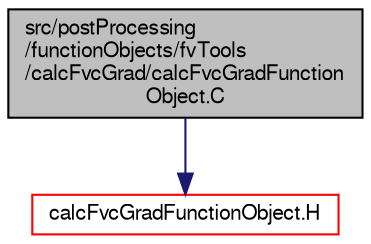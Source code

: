 digraph "src/postProcessing/functionObjects/fvTools/calcFvcGrad/calcFvcGradFunctionObject.C"
{
  bgcolor="transparent";
  edge [fontname="FreeSans",fontsize="10",labelfontname="FreeSans",labelfontsize="10"];
  node [fontname="FreeSans",fontsize="10",shape=record];
  Node0 [label="src/postProcessing\l/functionObjects/fvTools\l/calcFvcGrad/calcFvcGradFunction\lObject.C",height=0.2,width=0.4,color="black", fillcolor="grey75", style="filled", fontcolor="black"];
  Node0 -> Node1 [color="midnightblue",fontsize="10",style="solid",fontname="FreeSans"];
  Node1 [label="calcFvcGradFunctionObject.H",height=0.2,width=0.4,color="red",URL="$a13553.html"];
}
